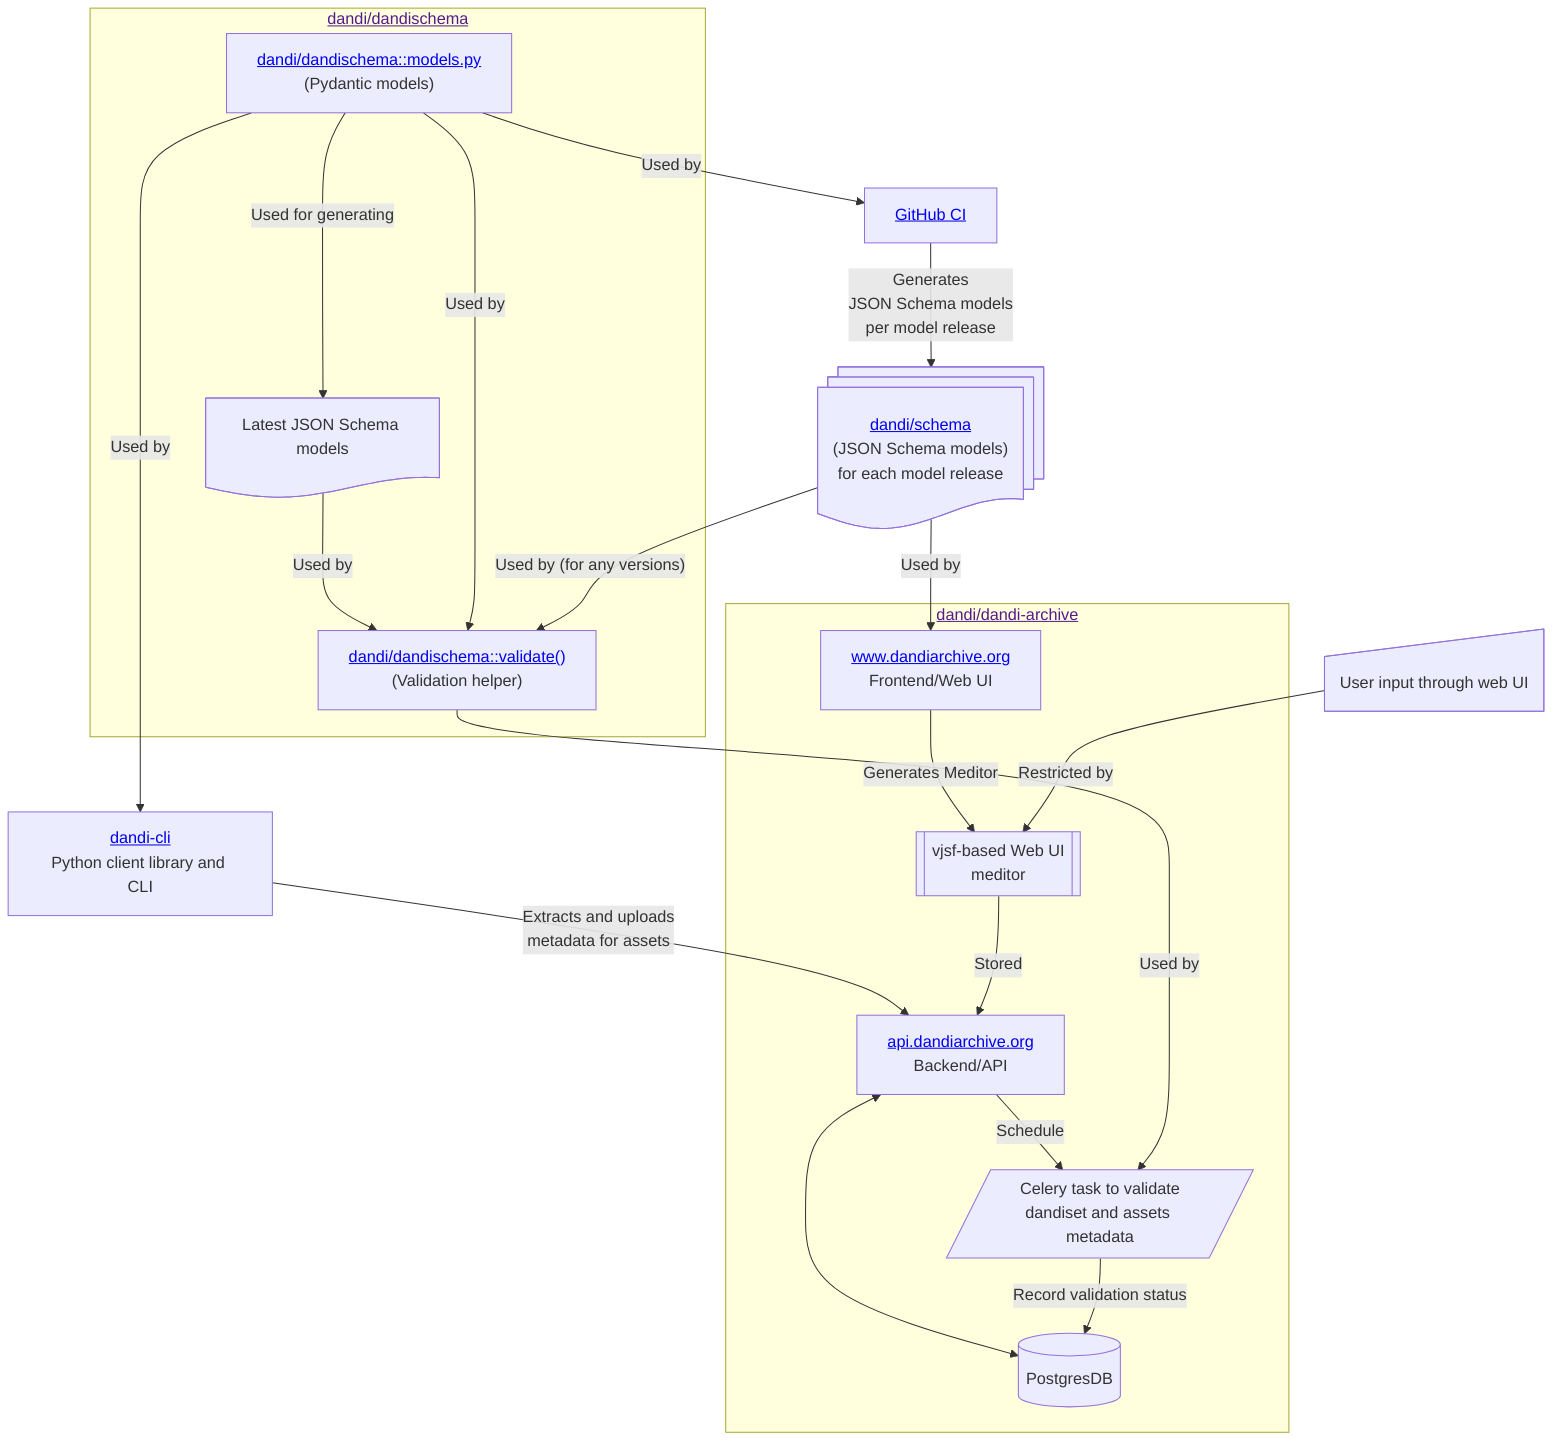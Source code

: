 flowchart TD
    dandi_json["<a href='https://github.com/dandi/schema'>dandi/schema</a><br/>(JSON Schema models)<br/>for each model release"]@{ shape: docs }
    dandi_cli["<a href='https://github.com/dandi/dandi-cli'>dandi-cli</a><br/>Python client library and CLI"]
    ci[<a href='https://github.com/dandi/dandi-schema/blob/master/.github/workflows/release.yml'>GitHub CI</a>]
    web_input["User input through web UI"]@{ shape: manual-input }

    subgraph "<a href=''>dandi/dandischema</a>"
        %% nodes
        dandi_pydantic["<a href='https://github.com/dandi/dandi-schema/blob/master/dandischema/models.py'>dandi/dandischema::models.py</a><br/>(Pydantic models)"]
        dandi_validate["<a href='https://github.com/dandi/dandi-schema/blob/c3007768e002c9f51ea37b5e6b3628f7f7f20943/dandischema/metadata.py#L195'>dandi/dandischema::validate()</a><br/>(Validation helper)"]
        dandi_json_runtime[Latest JSON Schema models]@{ shape: doc }

        %% edges
        dandi_pydantic -->|Used for generating| dandi_json_runtime -->|Used by| dandi_validate
    end

    subgraph "<a href=''>dandi/dandi-archive</a>"
        %% nodes
        dandi_archive_db[(PostgresDB)]
        dandi_archive_backend["<a href='https://api.dandiarchive.org'>api.dandiarchive.org</a><br/>Backend/API"]
        dandi_archive_frontend["<a href='https://www.dandiarchive.org'>www.dandiarchive.org</a><br/>Frontend/Web UI"]
        %% user_input_data["User input data"]@{ shape: manual-input }
        meditor[[vjsf-based Web UI<br/>meditor]]
        dandi_archive_validate[/Celery task to validate<br/>dandiset and assets metadata/]
    end

    dandi_pydantic -->|Used by| ci -->|Generates<br/> JSON Schema models<br/> per model release| dandi_json

    %% dandi/dandischema does use JSON schema models during validation

    dandi_pydantic -->|Used by| dandi_cli
    dandi_pydantic -->|Used by| dandi_validate
    dandi_json -->|"Used by (for any versions)"| dandi_validate

    dandi_archive_backend --> |Schedule| dandi_archive_validate
    dandi_archive_backend <--->  dandi_archive_db
    dandi_validate -->|Used by| dandi_archive_validate
    %%?? dandi_validate -->|Used by| dandi_cli

    %% dandi_json -->|Used by| dandi_archive_backend
    dandi_json -->|Used by| dandi_archive_frontend


    %% datasets[NWB/BIDS]
    %% user_input_data --> |Expressed as| datasets
    %%  datasets --> |Extracts metadata by| dandi_cli
    dandi_cli --> |Extracts and uploads<br/>metadata for assets| dandi_archive_backend
    %% We always upload Asset pyndatic model, but it might be minimally
    %% populated if there was an error while extracting metadata

    dandi_archive_frontend --> |Generates Meditor| meditor
    web_input --> | Restricted by| meditor
    meditor --> |Stored| dandi_archive_backend

    dandi_archive_validate --> |Record validation status| dandi_archive_db